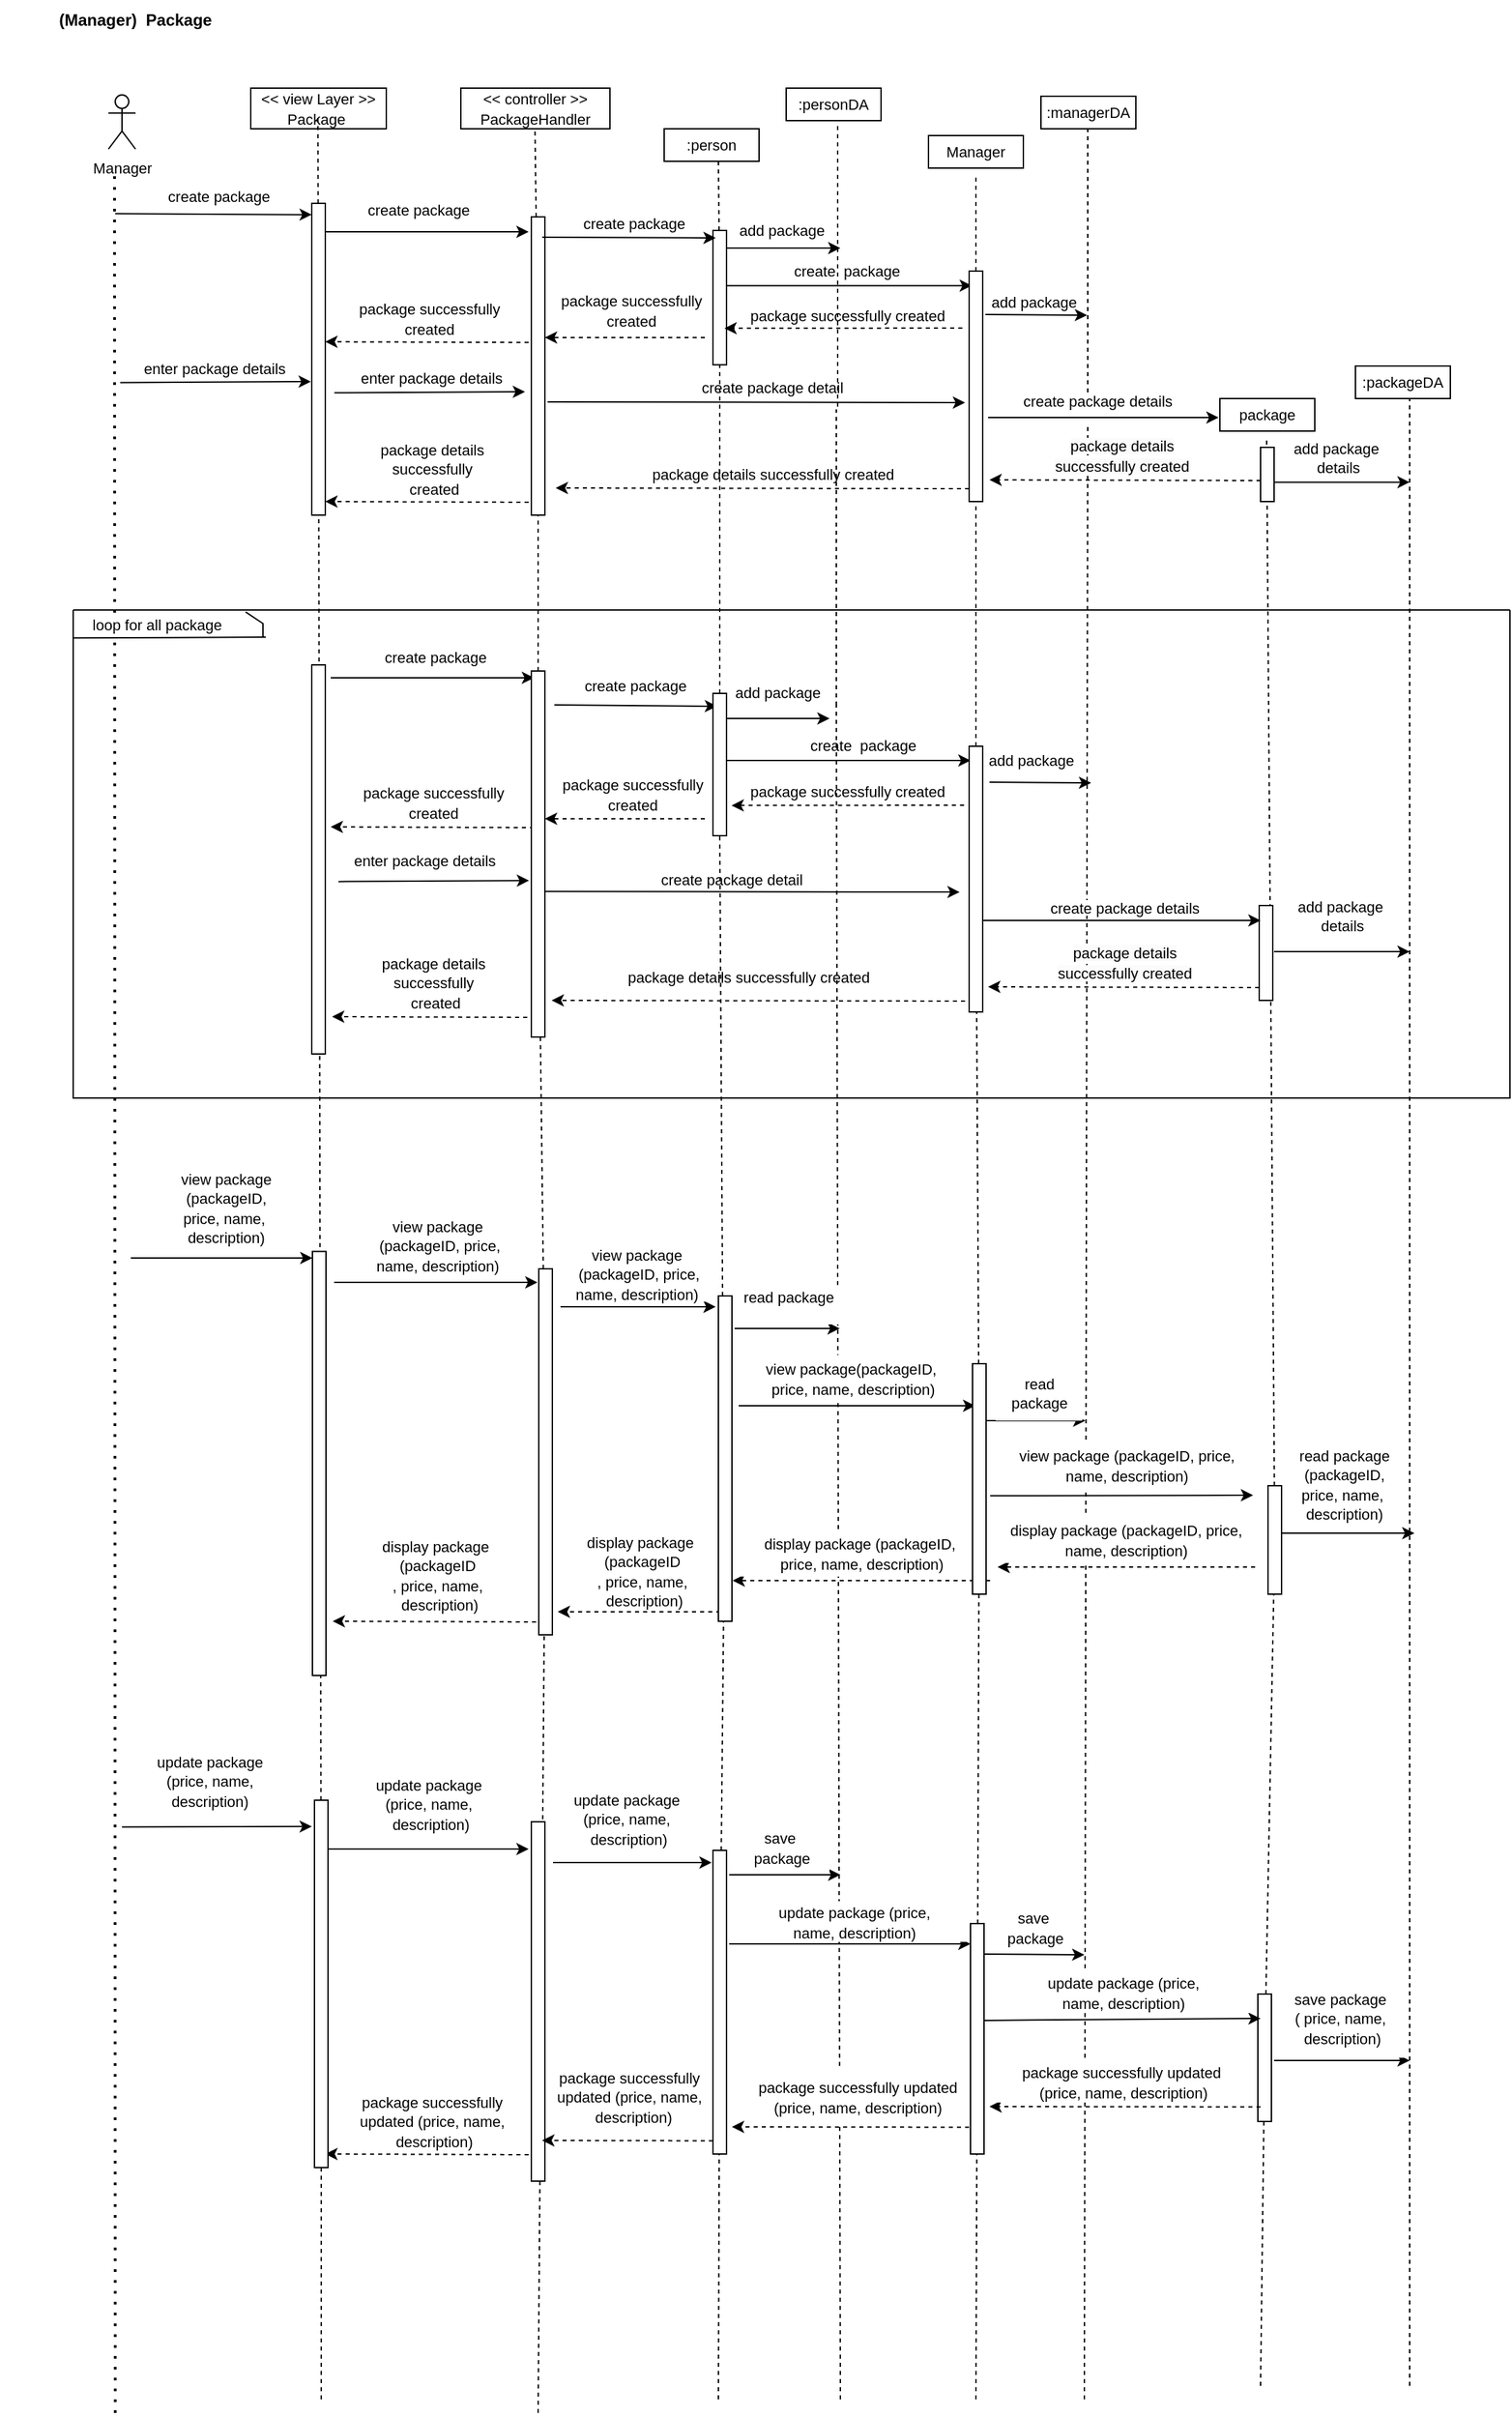 <mxfile version="24.8.4">
  <diagram name="Page-1" id="O68f2Q7Yjam5VTw899kQ">
    <mxGraphModel dx="281" dy="301" grid="1" gridSize="10" guides="1" tooltips="1" connect="1" arrows="1" fold="1" page="1" pageScale="1" pageWidth="850" pageHeight="1100" math="0" shadow="0">
      <root>
        <mxCell id="0" />
        <mxCell id="1" parent="0" />
        <mxCell id="OuCYZ1kZ1UgPZIDO1jOh-1" value="&lt;font style=&quot;font-size: 11px;&quot;&gt;Manager&lt;/font&gt;" style="shape=umlActor;verticalLabelPosition=bottom;verticalAlign=top;html=1;outlineConnect=0;" parent="1" vertex="1">
          <mxGeometry x="80" y="70" width="20" height="40" as="geometry" />
        </mxCell>
        <mxCell id="OuCYZ1kZ1UgPZIDO1jOh-2" value="&lt;div&gt;&lt;span style=&quot;font-size: 11px;&quot;&gt;&amp;lt;&amp;lt; view Layer &amp;gt;&amp;gt;&lt;/span&gt;&lt;/div&gt;&lt;span style=&quot;font-size: 11px;&quot;&gt;Package&amp;nbsp;&lt;/span&gt;" style="rounded=0;whiteSpace=wrap;html=1;" parent="1" vertex="1">
          <mxGeometry x="185" y="65" width="100" height="30" as="geometry" />
        </mxCell>
        <mxCell id="OuCYZ1kZ1UgPZIDO1jOh-3" value="&lt;font style=&quot;font-size: 11px;&quot;&gt;&amp;lt;&amp;lt; controller &amp;gt;&amp;gt;&lt;/font&gt;&lt;div&gt;&lt;font style=&quot;font-size: 11px;&quot;&gt;PackageHandler&lt;/font&gt;&lt;/div&gt;" style="rounded=0;whiteSpace=wrap;html=1;" parent="1" vertex="1">
          <mxGeometry x="340" y="65" width="110" height="30" as="geometry" />
        </mxCell>
        <mxCell id="OuCYZ1kZ1UgPZIDO1jOh-8" value="" style="endArrow=none;dashed=1;html=1;dashPattern=1 3;strokeWidth=2;rounded=0;entryX=0.5;entryY=1;entryDx=0;entryDy=0;" parent="1" edge="1">
          <mxGeometry width="50" height="50" relative="1" as="geometry">
            <mxPoint x="85" y="1780" as="sourcePoint" />
            <mxPoint x="84.5" y="130" as="targetPoint" />
          </mxGeometry>
        </mxCell>
        <mxCell id="OuCYZ1kZ1UgPZIDO1jOh-12" value="" style="endArrow=classic;html=1;rounded=0;" parent="1" edge="1">
          <mxGeometry width="50" height="50" relative="1" as="geometry">
            <mxPoint x="240" y="171" as="sourcePoint" />
            <mxPoint x="390" y="171" as="targetPoint" />
          </mxGeometry>
        </mxCell>
        <mxCell id="OuCYZ1kZ1UgPZIDO1jOh-10" value="" style="endArrow=classic;html=1;rounded=0;" parent="1" edge="1">
          <mxGeometry width="50" height="50" relative="1" as="geometry">
            <mxPoint x="85" y="157.65" as="sourcePoint" />
            <mxPoint x="230" y="158.36" as="targetPoint" />
          </mxGeometry>
        </mxCell>
        <mxCell id="OuCYZ1kZ1UgPZIDO1jOh-15" value="&lt;font style=&quot;font-size: 11px;&quot;&gt;create package&lt;/font&gt;" style="text;html=1;align=center;verticalAlign=middle;whiteSpace=wrap;rounded=0;" parent="1" vertex="1">
          <mxGeometry x="249" y="140" width="120" height="30" as="geometry" />
        </mxCell>
        <mxCell id="sbfKvWTtOLKOCPMKF29I-3" value="&lt;font style=&quot;font-size: 11px;&quot;&gt;Manager&lt;/font&gt;" style="rounded=0;whiteSpace=wrap;html=1;" parent="1" vertex="1">
          <mxGeometry x="685" y="100" width="70" height="24" as="geometry" />
        </mxCell>
        <mxCell id="sbfKvWTtOLKOCPMKF29I-4" value="&lt;font style=&quot;font-size: 11px;&quot;&gt;:person&lt;/font&gt;" style="rounded=0;whiteSpace=wrap;html=1;" parent="1" vertex="1">
          <mxGeometry x="490" y="95" width="70" height="24" as="geometry" />
        </mxCell>
        <mxCell id="sbfKvWTtOLKOCPMKF29I-6" value="&lt;font style=&quot;font-size: 11px;&quot;&gt;:personDA&lt;/font&gt;" style="rounded=0;whiteSpace=wrap;html=1;" parent="1" vertex="1">
          <mxGeometry x="580" y="65" width="70" height="24" as="geometry" />
        </mxCell>
        <mxCell id="sbfKvWTtOLKOCPMKF29I-7" value="&lt;font style=&quot;font-size: 11px;&quot;&gt;:managerDA&lt;/font&gt;" style="rounded=0;whiteSpace=wrap;html=1;" parent="1" vertex="1">
          <mxGeometry x="768" y="71" width="70" height="24" as="geometry" />
        </mxCell>
        <mxCell id="sbfKvWTtOLKOCPMKF29I-9" value="" style="endArrow=none;dashed=1;html=1;rounded=0;" parent="1" source="sbfKvWTtOLKOCPMKF29I-44" edge="1">
          <mxGeometry width="50" height="50" relative="1" as="geometry">
            <mxPoint x="530" y="490" as="sourcePoint" />
            <mxPoint x="530" y="119" as="targetPoint" />
          </mxGeometry>
        </mxCell>
        <mxCell id="sbfKvWTtOLKOCPMKF29I-11" value="&lt;span style=&quot;font-size: 11px;&quot;&gt;create package&lt;/span&gt;" style="text;html=1;align=center;verticalAlign=middle;whiteSpace=wrap;rounded=0;" parent="1" vertex="1">
          <mxGeometry x="408" y="149.75" width="120" height="31.25" as="geometry" />
        </mxCell>
        <mxCell id="sbfKvWTtOLKOCPMKF29I-12" value="" style="endArrow=none;dashed=1;html=1;rounded=0;" parent="1" edge="1">
          <mxGeometry width="50" height="50" relative="1" as="geometry">
            <mxPoint x="618" y="300" as="sourcePoint" />
            <mxPoint x="618" y="90" as="targetPoint" />
          </mxGeometry>
        </mxCell>
        <mxCell id="sbfKvWTtOLKOCPMKF29I-13" value="" style="endArrow=classic;html=1;rounded=0;" parent="1" edge="1">
          <mxGeometry width="50" height="50" relative="1" as="geometry">
            <mxPoint x="533" y="210.73" as="sourcePoint" />
            <mxPoint x="717" y="210.73" as="targetPoint" />
          </mxGeometry>
        </mxCell>
        <mxCell id="sbfKvWTtOLKOCPMKF29I-15" value="" style="endArrow=none;dashed=1;html=1;rounded=0;" parent="1" source="sbfKvWTtOLKOCPMKF29I-49" edge="1">
          <mxGeometry width="50" height="50" relative="1" as="geometry">
            <mxPoint x="720" y="521" as="sourcePoint" />
            <mxPoint x="720" y="130" as="targetPoint" />
          </mxGeometry>
        </mxCell>
        <mxCell id="sbfKvWTtOLKOCPMKF29I-16" value="&lt;font style=&quot;font-size: 11px;&quot;&gt;package&lt;/font&gt;" style="rounded=0;whiteSpace=wrap;html=1;" parent="1" vertex="1">
          <mxGeometry x="900" y="294" width="70" height="24" as="geometry" />
        </mxCell>
        <mxCell id="sbfKvWTtOLKOCPMKF29I-17" value="&lt;font style=&quot;font-size: 11px;&quot;&gt;:packageDA&lt;/font&gt;" style="rounded=0;whiteSpace=wrap;html=1;" parent="1" vertex="1">
          <mxGeometry x="1000" y="270" width="70" height="24" as="geometry" />
        </mxCell>
        <mxCell id="sbfKvWTtOLKOCPMKF29I-18" value="" style="endArrow=none;dashed=1;html=1;rounded=0;" parent="1" source="sbfKvWTtOLKOCPMKF29I-36" edge="1">
          <mxGeometry width="50" height="50" relative="1" as="geometry">
            <mxPoint x="394.69" y="466" as="sourcePoint" />
            <mxPoint x="394.69" y="95" as="targetPoint" />
          </mxGeometry>
        </mxCell>
        <mxCell id="sbfKvWTtOLKOCPMKF29I-21" value="" style="endArrow=none;dashed=1;html=1;rounded=0;" parent="1" edge="1">
          <mxGeometry width="50" height="50" relative="1" as="geometry">
            <mxPoint x="802.5" y="301.5" as="sourcePoint" />
            <mxPoint x="802.5" y="91.5" as="targetPoint" />
          </mxGeometry>
        </mxCell>
        <mxCell id="sbfKvWTtOLKOCPMKF29I-24" value="" style="endArrow=none;dashed=1;html=1;rounded=0;" parent="1" source="OuCYZ1kZ1UgPZIDO1jOh-13" edge="1">
          <mxGeometry width="50" height="50" relative="1" as="geometry">
            <mxPoint x="234.57" y="457" as="sourcePoint" />
            <mxPoint x="234.57" y="86" as="targetPoint" />
          </mxGeometry>
        </mxCell>
        <mxCell id="sbfKvWTtOLKOCPMKF29I-26" value="" style="endArrow=none;dashed=1;html=1;rounded=0;" parent="1" source="UV9iQ9PNpnjXZsfX_OM_-67" target="OuCYZ1kZ1UgPZIDO1jOh-13" edge="1">
          <mxGeometry width="50" height="50" relative="1" as="geometry">
            <mxPoint x="235" y="1290" as="sourcePoint" />
            <mxPoint x="234.57" y="86" as="targetPoint" />
          </mxGeometry>
        </mxCell>
        <mxCell id="OuCYZ1kZ1UgPZIDO1jOh-13" value="" style="rounded=0;whiteSpace=wrap;html=1;" parent="1" vertex="1">
          <mxGeometry x="230" y="150" width="10" height="230" as="geometry" />
        </mxCell>
        <mxCell id="sbfKvWTtOLKOCPMKF29I-28" value="&lt;span style=&quot;font-size: 11px;&quot;&gt;create&amp;nbsp; package&lt;/span&gt;" style="text;html=1;align=center;verticalAlign=middle;whiteSpace=wrap;rounded=0;" parent="1" vertex="1">
          <mxGeometry x="565" y="184" width="120" height="31.5" as="geometry" />
        </mxCell>
        <mxCell id="sbfKvWTtOLKOCPMKF29I-29" value="&lt;font style=&quot;font-size: 11px;&quot;&gt;package details successfully created&lt;/font&gt;" style="text;html=1;align=center;verticalAlign=middle;whiteSpace=wrap;rounded=0;fillColor=#FFFFFF;" parent="1" vertex="1">
          <mxGeometry x="467.5" y="334.75" width="205" height="30" as="geometry" />
        </mxCell>
        <mxCell id="sbfKvWTtOLKOCPMKF29I-30" value="&lt;span style=&quot;font-size: 11px;&quot;&gt;create package detail&lt;/span&gt;" style="text;html=1;align=center;verticalAlign=middle;whiteSpace=wrap;rounded=0;" parent="1" vertex="1">
          <mxGeometry x="510" y="270.5" width="120" height="31" as="geometry" />
        </mxCell>
        <mxCell id="sbfKvWTtOLKOCPMKF29I-32" value="" style="endArrow=classic;html=1;rounded=0;entryX=0;entryY=0.75;entryDx=0;entryDy=0;" parent="1" edge="1">
          <mxGeometry width="50" height="50" relative="1" as="geometry">
            <mxPoint x="729" y="308" as="sourcePoint" />
            <mxPoint x="899" y="308.0" as="targetPoint" />
          </mxGeometry>
        </mxCell>
        <mxCell id="sbfKvWTtOLKOCPMKF29I-33" value="" style="endArrow=none;dashed=1;html=1;rounded=0;" parent="1" source="UV9iQ9PNpnjXZsfX_OM_-56" edge="1">
          <mxGeometry width="50" height="50" relative="1" as="geometry">
            <mxPoint x="934" y="900" as="sourcePoint" />
            <mxPoint x="934.47" y="324" as="targetPoint" />
          </mxGeometry>
        </mxCell>
        <mxCell id="sbfKvWTtOLKOCPMKF29I-37" value="" style="endArrow=none;dashed=1;html=1;rounded=0;" parent="1" source="UV9iQ9PNpnjXZsfX_OM_-34" target="sbfKvWTtOLKOCPMKF29I-36" edge="1">
          <mxGeometry width="50" height="50" relative="1" as="geometry">
            <mxPoint x="395" y="903.529" as="sourcePoint" />
            <mxPoint x="394.69" y="95" as="targetPoint" />
          </mxGeometry>
        </mxCell>
        <mxCell id="sbfKvWTtOLKOCPMKF29I-36" value="" style="rounded=0;whiteSpace=wrap;html=1;" parent="1" vertex="1">
          <mxGeometry x="392" y="160" width="10" height="220" as="geometry" />
        </mxCell>
        <mxCell id="sbfKvWTtOLKOCPMKF29I-40" value="" style="endArrow=classic;html=1;rounded=0;entryX=0.063;entryY=0.62;entryDx=0;entryDy=0;entryPerimeter=0;" parent="1" edge="1">
          <mxGeometry width="50" height="50" relative="1" as="geometry">
            <mxPoint x="88.68" y="282.25" as="sourcePoint" />
            <mxPoint x="229.31" y="281.5" as="targetPoint" />
          </mxGeometry>
        </mxCell>
        <mxCell id="sbfKvWTtOLKOCPMKF29I-41" value="" style="endArrow=none;dashed=1;html=1;rounded=0;" parent="1" edge="1">
          <mxGeometry width="50" height="50" relative="1" as="geometry">
            <mxPoint x="1040" y="1760" as="sourcePoint" />
            <mxPoint x="1040" y="294" as="targetPoint" />
          </mxGeometry>
        </mxCell>
        <mxCell id="sbfKvWTtOLKOCPMKF29I-42" value="" style="endArrow=classic;html=1;rounded=0;" parent="1" edge="1">
          <mxGeometry width="50" height="50" relative="1" as="geometry">
            <mxPoint x="940" y="355.74" as="sourcePoint" />
            <mxPoint x="1040" y="355.74" as="targetPoint" />
          </mxGeometry>
        </mxCell>
        <mxCell id="sbfKvWTtOLKOCPMKF29I-43" value="add package&amp;nbsp;&lt;div&gt;details&lt;/div&gt;" style="edgeLabel;html=1;align=center;verticalAlign=middle;resizable=0;points=[];" parent="1" vertex="1" connectable="0">
          <mxGeometry x="987" y="338.001" as="geometry" />
        </mxCell>
        <mxCell id="sbfKvWTtOLKOCPMKF29I-45" value="" style="endArrow=none;dashed=1;html=1;rounded=0;" parent="1" source="CiNBgsA2vVy60cbmpa4H-27" target="sbfKvWTtOLKOCPMKF29I-44" edge="1">
          <mxGeometry width="50" height="50" relative="1" as="geometry">
            <mxPoint x="530" y="550" as="sourcePoint" />
            <mxPoint x="530" y="119" as="targetPoint" />
          </mxGeometry>
        </mxCell>
        <mxCell id="sbfKvWTtOLKOCPMKF29I-44" value="" style="rounded=0;whiteSpace=wrap;html=1;" parent="1" vertex="1">
          <mxGeometry x="526" y="170" width="10" height="99.12" as="geometry" />
        </mxCell>
        <mxCell id="OuCYZ1kZ1UgPZIDO1jOh-18" value="" style="endArrow=classic;html=1;rounded=0;" parent="1" edge="1">
          <mxGeometry width="50" height="50" relative="1" as="geometry">
            <mxPoint x="400" y="175" as="sourcePoint" />
            <mxPoint x="528" y="175.5" as="targetPoint" />
          </mxGeometry>
        </mxCell>
        <mxCell id="sbfKvWTtOLKOCPMKF29I-48" value="" style="endArrow=none;dashed=1;html=1;rounded=0;" parent="1" edge="1">
          <mxGeometry width="50" height="50" relative="1" as="geometry">
            <mxPoint x="617" y="520.5" as="sourcePoint" />
            <mxPoint x="617" y="302" as="targetPoint" />
          </mxGeometry>
        </mxCell>
        <mxCell id="sbfKvWTtOLKOCPMKF29I-50" value="" style="endArrow=none;dashed=1;html=1;rounded=0;" parent="1" source="CiNBgsA2vVy60cbmpa4H-32" target="sbfKvWTtOLKOCPMKF29I-49" edge="1">
          <mxGeometry width="50" height="50" relative="1" as="geometry">
            <mxPoint x="720" y="1290" as="sourcePoint" />
            <mxPoint x="720" y="150" as="targetPoint" />
          </mxGeometry>
        </mxCell>
        <mxCell id="sbfKvWTtOLKOCPMKF29I-49" value="" style="rounded=0;whiteSpace=wrap;html=1;" parent="1" vertex="1">
          <mxGeometry x="715" y="200" width="10" height="170" as="geometry" />
        </mxCell>
        <mxCell id="sbfKvWTtOLKOCPMKF29I-54" value="" style="endArrow=none;dashed=1;html=1;rounded=0;" parent="1" edge="1">
          <mxGeometry width="50" height="50" relative="1" as="geometry">
            <mxPoint x="800" y="1770" as="sourcePoint" />
            <mxPoint x="802.5" y="314" as="targetPoint" />
          </mxGeometry>
        </mxCell>
        <mxCell id="sbfKvWTtOLKOCPMKF29I-55" value="" style="rounded=0;whiteSpace=wrap;html=1;" parent="1" vertex="1">
          <mxGeometry x="930" y="330" width="10" height="40" as="geometry" />
        </mxCell>
        <mxCell id="UV9iQ9PNpnjXZsfX_OM_-2" value="" style="endArrow=classic;html=1;rounded=0;" parent="1" edge="1">
          <mxGeometry width="50" height="50" relative="1" as="geometry">
            <mxPoint x="96.5" y="928" as="sourcePoint" />
            <mxPoint x="230.5" y="928" as="targetPoint" />
          </mxGeometry>
        </mxCell>
        <mxCell id="UV9iQ9PNpnjXZsfX_OM_-4" value="" style="endArrow=classic;html=1;rounded=0;entryX=0;entryY=0.1;entryDx=0;entryDy=0;entryPerimeter=0;" parent="1" edge="1">
          <mxGeometry width="50" height="50" relative="1" as="geometry">
            <mxPoint x="246.5" y="946" as="sourcePoint" />
            <mxPoint x="396.5" y="946" as="targetPoint" />
          </mxGeometry>
        </mxCell>
        <mxCell id="UV9iQ9PNpnjXZsfX_OM_-8" value="&amp;nbsp;&lt;font style=&quot;font-size: 11px;&quot;&gt;create&lt;/font&gt;&lt;font style=&quot;font-size: 11px;&quot;&gt;&amp;nbsp;&lt;/font&gt;&lt;font style=&quot;font-size: 11px;&quot;&gt;package&lt;/font&gt;" style="text;html=1;align=center;verticalAlign=middle;whiteSpace=wrap;rounded=0;" parent="1" vertex="1">
          <mxGeometry x="100" y="130" width="120" height="30" as="geometry" />
        </mxCell>
        <mxCell id="UV9iQ9PNpnjXZsfX_OM_-30" value="" style="swimlane;startSize=0;" parent="1" vertex="1">
          <mxGeometry x="54" y="450" width="1060" height="360" as="geometry" />
        </mxCell>
        <mxCell id="UV9iQ9PNpnjXZsfX_OM_-31" value="" style="rounded=0;whiteSpace=wrap;html=1;" parent="UV9iQ9PNpnjXZsfX_OM_-30" vertex="1">
          <mxGeometry x="176" y="40.5" width="10" height="287" as="geometry" />
        </mxCell>
        <mxCell id="UV9iQ9PNpnjXZsfX_OM_-50" value="" style="rounded=0;whiteSpace=wrap;html=1;" parent="UV9iQ9PNpnjXZsfX_OM_-30" vertex="1">
          <mxGeometry x="875" y="218" width="10" height="70" as="geometry" />
        </mxCell>
        <mxCell id="UV9iQ9PNpnjXZsfX_OM_-90" value="&lt;span style=&quot;font-size: 11px;&quot;&gt;loop for all package&lt;/span&gt;" style="text;html=1;align=center;verticalAlign=middle;whiteSpace=wrap;rounded=0;fillColor=#FFFFFF;" parent="UV9iQ9PNpnjXZsfX_OM_-30" vertex="1">
          <mxGeometry x="2" y="3" width="120" height="15" as="geometry" />
        </mxCell>
        <mxCell id="UV9iQ9PNpnjXZsfX_OM_-92" value="" style="endArrow=none;html=1;rounded=0;entryX=0.12;entryY=0.004;entryDx=0;entryDy=0;entryPerimeter=0;" parent="UV9iQ9PNpnjXZsfX_OM_-30" target="UV9iQ9PNpnjXZsfX_OM_-30" edge="1">
          <mxGeometry width="50" height="50" relative="1" as="geometry">
            <mxPoint x="140" y="20" as="sourcePoint" />
            <mxPoint x="159" y="10" as="targetPoint" />
            <Array as="points">
              <mxPoint x="140" y="10" />
            </Array>
          </mxGeometry>
        </mxCell>
        <mxCell id="UV9iQ9PNpnjXZsfX_OM_-88" value="" style="endArrow=none;html=1;rounded=0;exitX=-0.002;exitY=0.103;exitDx=0;exitDy=0;exitPerimeter=0;" parent="UV9iQ9PNpnjXZsfX_OM_-30" edge="1">
          <mxGeometry width="50" height="50" relative="1" as="geometry">
            <mxPoint x="-7.105e-15" y="20.66" as="sourcePoint" />
            <mxPoint x="142.12" y="20" as="targetPoint" />
          </mxGeometry>
        </mxCell>
        <mxCell id="UV9iQ9PNpnjXZsfX_OM_-18" value="" style="endArrow=classic;html=1;rounded=0;" parent="UV9iQ9PNpnjXZsfX_OM_-30" edge="1">
          <mxGeometry width="50" height="50" relative="1" as="geometry">
            <mxPoint x="482" y="111" as="sourcePoint" />
            <mxPoint x="662" y="111" as="targetPoint" />
          </mxGeometry>
        </mxCell>
        <mxCell id="rGSSU83Y0eP1_PP-NvvM-2" value="" style="html=1;labelBackgroundColor=#ffffff;startArrow=none;startFill=0;startSize=6;endArrow=classic;endFill=1;endSize=6;jettySize=auto;orthogonalLoop=1;strokeWidth=1;dashed=1;fontSize=14;rounded=0;" parent="UV9iQ9PNpnjXZsfX_OM_-30" edge="1">
          <mxGeometry width="60" height="60" relative="1" as="geometry">
            <mxPoint x="341" y="300.5" as="sourcePoint" />
            <mxPoint x="191" y="300" as="targetPoint" />
          </mxGeometry>
        </mxCell>
        <mxCell id="CiNBgsA2vVy60cbmpa4H-25" value="" style="endArrow=classic;html=1;rounded=0;" parent="UV9iQ9PNpnjXZsfX_OM_-30" edge="1">
          <mxGeometry width="50" height="50" relative="1" as="geometry">
            <mxPoint x="355" y="70" as="sourcePoint" />
            <mxPoint x="475" y="71" as="targetPoint" />
          </mxGeometry>
        </mxCell>
        <mxCell id="CiNBgsA2vVy60cbmpa4H-26" value="" style="endArrow=classic;html=1;rounded=0;" parent="UV9iQ9PNpnjXZsfX_OM_-30" edge="1">
          <mxGeometry width="50" height="50" relative="1" as="geometry">
            <mxPoint x="482" y="80" as="sourcePoint" />
            <mxPoint x="558" y="80" as="targetPoint" />
          </mxGeometry>
        </mxCell>
        <mxCell id="z5FpJeLoiE-vXYj7heix-23" value="&lt;span style=&quot;font-size: 11px;&quot;&gt;create package&lt;/span&gt;" style="text;html=1;align=center;verticalAlign=middle;whiteSpace=wrap;rounded=0;fillColor=#FFFFFF;" parent="UV9iQ9PNpnjXZsfX_OM_-30" vertex="1">
          <mxGeometry x="355" y="50" width="120" height="11.5" as="geometry" />
        </mxCell>
        <mxCell id="CiNBgsA2vVy60cbmpa4H-31" value="&lt;span style=&quot;font-size: 11px;&quot;&gt;create&amp;nbsp; package&lt;/span&gt;" style="text;html=1;align=center;verticalAlign=middle;whiteSpace=wrap;rounded=0;" parent="UV9iQ9PNpnjXZsfX_OM_-30" vertex="1">
          <mxGeometry x="523" y="84" width="120" height="31.5" as="geometry" />
        </mxCell>
        <mxCell id="CiNBgsA2vVy60cbmpa4H-36" value="&lt;span style=&quot;font-size: 11px;&quot;&gt;package successfully created&lt;/span&gt;" style="text;html=1;align=center;verticalAlign=middle;whiteSpace=wrap;rounded=0;" parent="UV9iQ9PNpnjXZsfX_OM_-30" vertex="1">
          <mxGeometry x="353" y="121" width="120" height="30" as="geometry" />
        </mxCell>
        <mxCell id="CiNBgsA2vVy60cbmpa4H-37" value="" style="html=1;labelBackgroundColor=#ffffff;startArrow=none;startFill=0;startSize=6;endArrow=classic;endFill=1;endSize=6;jettySize=auto;orthogonalLoop=1;strokeWidth=1;dashed=1;fontSize=14;rounded=0;" parent="UV9iQ9PNpnjXZsfX_OM_-30" edge="1">
          <mxGeometry width="60" height="60" relative="1" as="geometry">
            <mxPoint x="466" y="154" as="sourcePoint" />
            <mxPoint x="348" y="154" as="targetPoint" />
          </mxGeometry>
        </mxCell>
        <mxCell id="UV9iQ9PNpnjXZsfX_OM_-16" value="" style="html=1;labelBackgroundColor=#ffffff;startArrow=none;startFill=0;startSize=6;endArrow=classic;endFill=1;endSize=6;jettySize=auto;orthogonalLoop=1;strokeWidth=1;dashed=1;fontSize=14;rounded=0;" parent="UV9iQ9PNpnjXZsfX_OM_-30" edge="1">
          <mxGeometry width="60" height="60" relative="1" as="geometry">
            <mxPoint x="340" y="160.5" as="sourcePoint" />
            <mxPoint x="190" y="160" as="targetPoint" />
          </mxGeometry>
        </mxCell>
        <mxCell id="CiNBgsA2vVy60cbmpa4H-38" value="&lt;span style=&quot;font-size: 11px;&quot;&gt;package successfully created&lt;/span&gt;" style="text;html=1;align=center;verticalAlign=middle;whiteSpace=wrap;rounded=0;" parent="UV9iQ9PNpnjXZsfX_OM_-30" vertex="1">
          <mxGeometry x="206" y="127" width="120" height="30" as="geometry" />
        </mxCell>
        <mxCell id="CiNBgsA2vVy60cbmpa4H-39" value="enter package details" style="edgeLabel;html=1;align=center;verticalAlign=middle;resizable=0;points=[];" parent="UV9iQ9PNpnjXZsfX_OM_-30" vertex="1" connectable="0">
          <mxGeometry x="256.0" y="184.0" as="geometry">
            <mxPoint x="3" y="1" as="offset" />
          </mxGeometry>
        </mxCell>
        <mxCell id="CiNBgsA2vVy60cbmpa4H-40" value="" style="endArrow=classic;html=1;rounded=0;entryX=0.063;entryY=0.62;entryDx=0;entryDy=0;entryPerimeter=0;" parent="UV9iQ9PNpnjXZsfX_OM_-30" edge="1">
          <mxGeometry width="50" height="50" relative="1" as="geometry">
            <mxPoint x="195.69" y="200.32" as="sourcePoint" />
            <mxPoint x="336.32" y="199.57" as="targetPoint" />
          </mxGeometry>
        </mxCell>
        <mxCell id="CiNBgsA2vVy60cbmpa4H-41" value="" style="endArrow=classic;html=1;rounded=0;" parent="UV9iQ9PNpnjXZsfX_OM_-30" edge="1">
          <mxGeometry width="50" height="50" relative="1" as="geometry">
            <mxPoint x="346" y="207.57" as="sourcePoint" />
            <mxPoint x="654" y="208.07" as="targetPoint" />
          </mxGeometry>
        </mxCell>
        <mxCell id="CiNBgsA2vVy60cbmpa4H-47" value="&lt;span style=&quot;font-size: 11px;&quot;&gt;package successfully created&lt;/span&gt;" style="text;html=1;align=center;verticalAlign=middle;whiteSpace=wrap;rounded=0;" parent="UV9iQ9PNpnjXZsfX_OM_-30" vertex="1">
          <mxGeometry x="496" y="119" width="151" height="30" as="geometry" />
        </mxCell>
        <mxCell id="CiNBgsA2vVy60cbmpa4H-48" value="" style="html=1;labelBackgroundColor=#ffffff;startArrow=none;startFill=0;startSize=6;endArrow=classic;endFill=1;endSize=6;jettySize=auto;orthogonalLoop=1;strokeWidth=1;dashed=1;fontSize=14;rounded=0;exitX=0.022;exitY=0.379;exitDx=0;exitDy=0;exitPerimeter=0;" parent="UV9iQ9PNpnjXZsfX_OM_-30" edge="1">
          <mxGeometry width="60" height="60" relative="1" as="geometry">
            <mxPoint x="657.25" y="144" as="sourcePoint" />
            <mxPoint x="485.75" y="144.19" as="targetPoint" />
          </mxGeometry>
        </mxCell>
        <mxCell id="CiNBgsA2vVy60cbmpa4H-49" value="&lt;span style=&quot;font-size: 11px;&quot;&gt;create package detail&lt;/span&gt;" style="text;html=1;align=center;verticalAlign=middle;whiteSpace=wrap;rounded=0;" parent="UV9iQ9PNpnjXZsfX_OM_-30" vertex="1">
          <mxGeometry x="426" y="183" width="120" height="31" as="geometry" />
        </mxCell>
        <mxCell id="CiNBgsA2vVy60cbmpa4H-50" value="" style="endArrow=classic;html=1;rounded=0;" parent="UV9iQ9PNpnjXZsfX_OM_-30" edge="1">
          <mxGeometry width="50" height="50" relative="1" as="geometry">
            <mxPoint x="676" y="127" as="sourcePoint" />
            <mxPoint x="751" y="127.5" as="targetPoint" />
          </mxGeometry>
        </mxCell>
        <mxCell id="CiNBgsA2vVy60cbmpa4H-51" value="&lt;span style=&quot;font-size: 11px;&quot;&gt;add package&lt;/span&gt;" style="text;html=1;align=center;verticalAlign=middle;whiteSpace=wrap;rounded=0;" parent="UV9iQ9PNpnjXZsfX_OM_-30" vertex="1">
          <mxGeometry x="647" y="95.75" width="120" height="31.25" as="geometry" />
        </mxCell>
        <mxCell id="CiNBgsA2vVy60cbmpa4H-34" value="" style="endArrow=classic;html=1;rounded=0;exitX=1;exitY=0.436;exitDx=0;exitDy=0;exitPerimeter=0;" parent="UV9iQ9PNpnjXZsfX_OM_-30" edge="1">
          <mxGeometry width="50" height="50" relative="1" as="geometry">
            <mxPoint x="671" y="229.04" as="sourcePoint" />
            <mxPoint x="876" y="229" as="targetPoint" />
          </mxGeometry>
        </mxCell>
        <mxCell id="CiNBgsA2vVy60cbmpa4H-35" value="&lt;span style=&quot;font-size: 11px;&quot;&gt;create package details&lt;/span&gt;" style="text;html=1;align=center;verticalAlign=middle;whiteSpace=wrap;rounded=0;fillColor=#FFFFFF;" parent="UV9iQ9PNpnjXZsfX_OM_-30" vertex="1">
          <mxGeometry x="716" y="214" width="120" height="11.5" as="geometry" />
        </mxCell>
        <mxCell id="CiNBgsA2vVy60cbmpa4H-52" value="&lt;font style=&quot;font-size: 11px;&quot;&gt;&lt;br&gt;&lt;span style=&quot;color: rgb(0, 0, 0); font-family: Helvetica; font-style: normal; font-variant-ligatures: normal; font-variant-caps: normal; font-weight: 400; letter-spacing: normal; orphans: 2; text-align: center; text-indent: 0px; text-transform: none; widows: 2; word-spacing: 0px; -webkit-text-stroke-width: 0px; white-space: normal; background-color: rgb(251, 251, 251); text-decoration-thickness: initial; text-decoration-style: initial; text-decoration-color: initial; float: none; display: inline !important;&quot;&gt;package details successfully created&lt;/span&gt;&lt;br&gt;&lt;/font&gt;" style="text;html=1;align=center;verticalAlign=middle;whiteSpace=wrap;rounded=0;fillColor=#FFFFFF;" parent="UV9iQ9PNpnjXZsfX_OM_-30" vertex="1">
          <mxGeometry x="716" y="247.25" width="120" height="11.5" as="geometry" />
        </mxCell>
        <mxCell id="CiNBgsA2vVy60cbmpa4H-53" value="" style="html=1;labelBackgroundColor=#ffffff;startArrow=none;startFill=0;startSize=6;endArrow=classic;endFill=1;endSize=6;jettySize=auto;orthogonalLoop=1;strokeWidth=1;dashed=1;fontSize=14;rounded=0;" parent="UV9iQ9PNpnjXZsfX_OM_-30" edge="1">
          <mxGeometry width="60" height="60" relative="1" as="geometry">
            <mxPoint x="875" y="278.5" as="sourcePoint" />
            <mxPoint x="675" y="278" as="targetPoint" />
          </mxGeometry>
        </mxCell>
        <mxCell id="UV9iQ9PNpnjXZsfX_OM_-29" value="" style="endArrow=classic;html=1;rounded=0;" parent="UV9iQ9PNpnjXZsfX_OM_-30" edge="1">
          <mxGeometry width="50" height="50" relative="1" as="geometry">
            <mxPoint x="886" y="252" as="sourcePoint" />
            <mxPoint x="986" y="252" as="targetPoint" />
          </mxGeometry>
        </mxCell>
        <mxCell id="CiNBgsA2vVy60cbmpa4H-63" value="" style="html=1;labelBackgroundColor=#ffffff;startArrow=none;startFill=0;startSize=6;endArrow=classic;endFill=1;endSize=6;jettySize=auto;orthogonalLoop=1;strokeWidth=1;dashed=1;fontSize=14;rounded=0;" parent="UV9iQ9PNpnjXZsfX_OM_-30" edge="1">
          <mxGeometry width="60" height="60" relative="1" as="geometry">
            <mxPoint x="658" y="288.5" as="sourcePoint" />
            <mxPoint x="353" y="288" as="targetPoint" />
          </mxGeometry>
        </mxCell>
        <mxCell id="CiNBgsA2vVy60cbmpa4H-64" value="&lt;font style=&quot;font-size: 11px;&quot;&gt;package details successfully created&lt;/font&gt;" style="text;html=1;align=center;verticalAlign=middle;whiteSpace=wrap;rounded=0;fillColor=#FFFFFF;" parent="UV9iQ9PNpnjXZsfX_OM_-30" vertex="1">
          <mxGeometry x="396" y="256" width="205" height="30" as="geometry" />
        </mxCell>
        <mxCell id="CiNBgsA2vVy60cbmpa4H-65" value="&lt;font style=&quot;font-size: 11px;&quot;&gt;package details successfully&lt;/font&gt;&lt;div&gt;&lt;font style=&quot;font-size: 11px;&quot;&gt;&amp;nbsp;created&lt;/font&gt;&lt;/div&gt;" style="text;html=1;align=center;verticalAlign=middle;whiteSpace=wrap;rounded=0;fillColor=#FFFFFF;" parent="UV9iQ9PNpnjXZsfX_OM_-30" vertex="1">
          <mxGeometry x="199.25" y="260" width="133.5" height="30" as="geometry" />
        </mxCell>
        <mxCell id="CiNBgsA2vVy60cbmpa4H-66" value="add package&amp;nbsp;&lt;div&gt;details&lt;/div&gt;" style="edgeLabel;html=1;align=center;verticalAlign=middle;resizable=0;points=[];" parent="UV9iQ9PNpnjXZsfX_OM_-30" vertex="1" connectable="0">
          <mxGeometry x="936" y="225.501" as="geometry" />
        </mxCell>
        <mxCell id="CiNBgsA2vVy60cbmpa4H-67" value="&lt;span style=&quot;font-size: 11px;&quot;&gt;add package&lt;/span&gt;" style="text;html=1;align=center;verticalAlign=middle;whiteSpace=wrap;rounded=0;" parent="UV9iQ9PNpnjXZsfX_OM_-30" vertex="1">
          <mxGeometry x="460" y="45.13" width="120" height="31.25" as="geometry" />
        </mxCell>
        <mxCell id="UV9iQ9PNpnjXZsfX_OM_-13" value="&lt;font style=&quot;font-size: 11px;&quot;&gt;&amp;nbsp;create package&lt;/font&gt;" style="text;html=1;align=center;verticalAlign=middle;whiteSpace=wrap;rounded=0;" parent="UV9iQ9PNpnjXZsfX_OM_-30" vertex="1">
          <mxGeometry x="206" y="20" width="120" height="30" as="geometry" />
        </mxCell>
        <mxCell id="UV9iQ9PNpnjXZsfX_OM_-14" value="" style="endArrow=classic;html=1;rounded=0;entryX=0;entryY=0.1;entryDx=0;entryDy=0;entryPerimeter=0;" parent="UV9iQ9PNpnjXZsfX_OM_-30" edge="1">
          <mxGeometry width="50" height="50" relative="1" as="geometry">
            <mxPoint x="190" y="50" as="sourcePoint" />
            <mxPoint x="340" y="50.0" as="targetPoint" />
          </mxGeometry>
        </mxCell>
        <mxCell id="UV9iQ9PNpnjXZsfX_OM_-34" value="" style="rounded=0;whiteSpace=wrap;html=1;" parent="UV9iQ9PNpnjXZsfX_OM_-30" vertex="1">
          <mxGeometry x="338" y="45" width="10" height="270" as="geometry" />
        </mxCell>
        <mxCell id="CiNBgsA2vVy60cbmpa4H-27" value="" style="rounded=0;whiteSpace=wrap;html=1;" parent="UV9iQ9PNpnjXZsfX_OM_-30" vertex="1">
          <mxGeometry x="472" y="61.5" width="10" height="105" as="geometry" />
        </mxCell>
        <mxCell id="CiNBgsA2vVy60cbmpa4H-32" value="" style="rounded=0;whiteSpace=wrap;html=1;" parent="UV9iQ9PNpnjXZsfX_OM_-30" vertex="1">
          <mxGeometry x="661" y="100.5" width="10" height="196" as="geometry" />
        </mxCell>
        <mxCell id="UV9iQ9PNpnjXZsfX_OM_-35" value="" style="endArrow=none;dashed=1;html=1;rounded=0;" parent="1" source="UV9iQ9PNpnjXZsfX_OM_-54" target="UV9iQ9PNpnjXZsfX_OM_-34" edge="1">
          <mxGeometry width="50" height="50" relative="1" as="geometry">
            <mxPoint x="395" y="903.529" as="sourcePoint" />
            <mxPoint x="397" y="380" as="targetPoint" />
          </mxGeometry>
        </mxCell>
        <mxCell id="UV9iQ9PNpnjXZsfX_OM_-38" value="" style="endArrow=none;dashed=1;html=1;rounded=0;entryX=0.5;entryY=1;entryDx=0;entryDy=0;" parent="1" target="CiNBgsA2vVy60cbmpa4H-27" edge="1">
          <mxGeometry width="50" height="50" relative="1" as="geometry">
            <mxPoint x="533.089" y="956" as="sourcePoint" />
            <mxPoint x="529.969" y="545.0" as="targetPoint" />
          </mxGeometry>
        </mxCell>
        <mxCell id="UV9iQ9PNpnjXZsfX_OM_-41" value="" style="endArrow=none;dashed=1;html=1;rounded=0;" parent="1" edge="1">
          <mxGeometry width="50" height="50" relative="1" as="geometry">
            <mxPoint x="620" y="1770" as="sourcePoint" />
            <mxPoint x="617" y="520" as="targetPoint" />
          </mxGeometry>
        </mxCell>
        <mxCell id="UV9iQ9PNpnjXZsfX_OM_-53" value="" style="rounded=0;whiteSpace=wrap;html=1;" parent="1" vertex="1">
          <mxGeometry x="230.5" y="923.19" width="10" height="312.81" as="geometry" />
        </mxCell>
        <mxCell id="UV9iQ9PNpnjXZsfX_OM_-55" value="" style="endArrow=none;dashed=1;html=1;rounded=0;" parent="1" target="UV9iQ9PNpnjXZsfX_OM_-54" edge="1">
          <mxGeometry width="50" height="50" relative="1" as="geometry">
            <mxPoint x="397" y="1780" as="sourcePoint" />
            <mxPoint x="397" y="540" as="targetPoint" />
          </mxGeometry>
        </mxCell>
        <mxCell id="UV9iQ9PNpnjXZsfX_OM_-54" value="" style="rounded=0;whiteSpace=wrap;html=1;" parent="1" vertex="1">
          <mxGeometry x="397.5" y="936" width="10" height="270" as="geometry" />
        </mxCell>
        <mxCell id="UV9iQ9PNpnjXZsfX_OM_-57" value="" style="endArrow=none;dashed=1;html=1;rounded=0;" parent="1" source="UV9iQ9PNpnjXZsfX_OM_-85" target="UV9iQ9PNpnjXZsfX_OM_-56" edge="1">
          <mxGeometry width="50" height="50" relative="1" as="geometry">
            <mxPoint x="934" y="1160" as="sourcePoint" />
            <mxPoint x="934.47" y="324" as="targetPoint" />
          </mxGeometry>
        </mxCell>
        <mxCell id="UV9iQ9PNpnjXZsfX_OM_-56" value="" style="rounded=0;whiteSpace=wrap;html=1;" parent="1" vertex="1">
          <mxGeometry x="935.5" y="1096" width="10" height="80" as="geometry" />
        </mxCell>
        <mxCell id="UV9iQ9PNpnjXZsfX_OM_-59" value="" style="endArrow=classic;html=1;rounded=0;" parent="1" edge="1">
          <mxGeometry width="50" height="50" relative="1" as="geometry">
            <mxPoint x="945.5" y="1131" as="sourcePoint" />
            <mxPoint x="1043.5" y="1131" as="targetPoint" />
          </mxGeometry>
        </mxCell>
        <mxCell id="UV9iQ9PNpnjXZsfX_OM_-63" value="" style="html=1;labelBackgroundColor=#ffffff;startArrow=none;startFill=0;startSize=6;endArrow=classic;endFill=1;endSize=6;jettySize=auto;orthogonalLoop=1;strokeWidth=1;dashed=1;fontSize=14;rounded=0;" parent="1" edge="1">
          <mxGeometry width="60" height="60" relative="1" as="geometry">
            <mxPoint x="926" y="1156" as="sourcePoint" />
            <mxPoint x="736" y="1156" as="targetPoint" />
          </mxGeometry>
        </mxCell>
        <mxCell id="UV9iQ9PNpnjXZsfX_OM_-66" value="" style="endArrow=classic;html=1;rounded=0;entryX=0.004;entryY=0.094;entryDx=0;entryDy=0;entryPerimeter=0;" parent="1" edge="1">
          <mxGeometry width="50" height="50" relative="1" as="geometry">
            <mxPoint x="89.96" y="1347.71" as="sourcePoint" />
            <mxPoint x="230.04" y="1347.424" as="targetPoint" />
          </mxGeometry>
        </mxCell>
        <mxCell id="UV9iQ9PNpnjXZsfX_OM_-69" value="" style="endArrow=classic;html=1;rounded=0;entryX=0;entryY=0.1;entryDx=0;entryDy=0;entryPerimeter=0;" parent="1" edge="1">
          <mxGeometry width="50" height="50" relative="1" as="geometry">
            <mxPoint x="240" y="1364" as="sourcePoint" />
            <mxPoint x="390" y="1364" as="targetPoint" />
          </mxGeometry>
        </mxCell>
        <mxCell id="UV9iQ9PNpnjXZsfX_OM_-70" value="" style="rounded=0;whiteSpace=wrap;html=1;" parent="1" vertex="1">
          <mxGeometry x="392" y="1343.91" width="10" height="265.09" as="geometry" />
        </mxCell>
        <mxCell id="UV9iQ9PNpnjXZsfX_OM_-72" value="&lt;span style=&quot;font-size: 11px;&quot;&gt;update package&amp;nbsp;&lt;/span&gt;&lt;div&gt;&lt;span style=&quot;font-size: 11px;&quot;&gt;(&lt;/span&gt;&lt;span style=&quot;font-size: 11px; background-color: initial;&quot;&gt;price, name,&amp;nbsp;&lt;/span&gt;&lt;div&gt;&lt;span style=&quot;font-size: 11px;&quot;&gt;description)&lt;/span&gt;&lt;/div&gt;&lt;/div&gt;" style="text;html=1;align=center;verticalAlign=middle;whiteSpace=wrap;rounded=0;fillColor=#FFFFFF;" parent="1" vertex="1">
          <mxGeometry x="405" y="1317" width="118" height="50" as="geometry" />
        </mxCell>
        <mxCell id="UV9iQ9PNpnjXZsfX_OM_-80" value="" style="endArrow=classic;html=1;rounded=0;" parent="1" edge="1">
          <mxGeometry width="50" height="50" relative="1" as="geometry">
            <mxPoint x="940" y="1520" as="sourcePoint" />
            <mxPoint x="1040" y="1520" as="targetPoint" />
          </mxGeometry>
        </mxCell>
        <mxCell id="UV9iQ9PNpnjXZsfX_OM_-83" value="" style="html=1;labelBackgroundColor=#ffffff;startArrow=none;startFill=0;startSize=6;endArrow=classic;endFill=1;endSize=6;jettySize=auto;orthogonalLoop=1;strokeWidth=1;dashed=1;fontSize=14;rounded=0;" parent="1" edge="1">
          <mxGeometry width="60" height="60" relative="1" as="geometry">
            <mxPoint x="390" y="1589.5" as="sourcePoint" />
            <mxPoint x="240" y="1589" as="targetPoint" />
          </mxGeometry>
        </mxCell>
        <mxCell id="UV9iQ9PNpnjXZsfX_OM_-87" value="" style="endArrow=none;dashed=1;html=1;rounded=0;" parent="1" target="UV9iQ9PNpnjXZsfX_OM_-85" edge="1">
          <mxGeometry width="50" height="50" relative="1" as="geometry">
            <mxPoint x="930" y="1760" as="sourcePoint" />
            <mxPoint x="935" y="810" as="targetPoint" />
          </mxGeometry>
        </mxCell>
        <mxCell id="UV9iQ9PNpnjXZsfX_OM_-85" value="" style="rounded=0;whiteSpace=wrap;html=1;" parent="1" vertex="1">
          <mxGeometry x="928" y="1471" width="10" height="94" as="geometry" />
        </mxCell>
        <mxCell id="z5FpJeLoiE-vXYj7heix-2" value="&lt;span style=&quot;font-size: 11px;&quot;&gt;create package details&lt;/span&gt;" style="text;html=1;align=center;verticalAlign=middle;whiteSpace=wrap;rounded=0;fillColor=#FFFFFF;" parent="1" vertex="1">
          <mxGeometry x="750" y="290.5" width="120" height="11.5" as="geometry" />
        </mxCell>
        <mxCell id="z5FpJeLoiE-vXYj7heix-4" value="" style="html=1;labelBackgroundColor=#ffffff;startArrow=none;startFill=0;startSize=6;endArrow=classic;endFill=1;endSize=6;jettySize=auto;orthogonalLoop=1;strokeWidth=1;dashed=1;fontSize=14;rounded=0;" parent="1" edge="1">
          <mxGeometry width="60" height="60" relative="1" as="geometry">
            <mxPoint x="930" y="354.5" as="sourcePoint" />
            <mxPoint x="730" y="354" as="targetPoint" />
          </mxGeometry>
        </mxCell>
        <mxCell id="z5FpJeLoiE-vXYj7heix-5" value="&lt;font style=&quot;font-size: 11px;&quot;&gt;&lt;br&gt;&lt;span style=&quot;color: rgb(0, 0, 0); font-family: Helvetica; font-style: normal; font-variant-ligatures: normal; font-variant-caps: normal; font-weight: 400; letter-spacing: normal; orphans: 2; text-align: center; text-indent: 0px; text-transform: none; widows: 2; word-spacing: 0px; -webkit-text-stroke-width: 0px; white-space: normal; background-color: rgb(251, 251, 251); text-decoration-thickness: initial; text-decoration-style: initial; text-decoration-color: initial; float: none; display: inline !important;&quot;&gt;package details successfully created&lt;/span&gt;&lt;br&gt;&lt;/font&gt;" style="text;html=1;align=center;verticalAlign=middle;whiteSpace=wrap;rounded=0;fillColor=#FFFFFF;" parent="1" vertex="1">
          <mxGeometry x="768" y="323.25" width="120" height="11.5" as="geometry" />
        </mxCell>
        <mxCell id="z5FpJeLoiE-vXYj7heix-6" value="" style="html=1;labelBackgroundColor=#ffffff;startArrow=none;startFill=0;startSize=6;endArrow=classic;endFill=1;endSize=6;jettySize=auto;orthogonalLoop=1;strokeWidth=1;dashed=1;fontSize=14;rounded=0;" parent="1" edge="1">
          <mxGeometry width="60" height="60" relative="1" as="geometry">
            <mxPoint x="390" y="370.5" as="sourcePoint" />
            <mxPoint x="240" y="370" as="targetPoint" />
          </mxGeometry>
        </mxCell>
        <mxCell id="rGSSU83Y0eP1_PP-NvvM-5" value="" style="html=1;labelBackgroundColor=#ffffff;startArrow=none;startFill=0;startSize=6;endArrow=classic;endFill=1;endSize=6;jettySize=auto;orthogonalLoop=1;strokeWidth=1;dashed=1;fontSize=14;rounded=0;" parent="1" edge="1">
          <mxGeometry width="60" height="60" relative="1" as="geometry">
            <mxPoint x="520" y="249" as="sourcePoint" />
            <mxPoint x="402" y="249" as="targetPoint" />
          </mxGeometry>
        </mxCell>
        <mxCell id="rGSSU83Y0eP1_PP-NvvM-6" value="&lt;span style=&quot;font-size: 11px;&quot;&gt;package successfully created&lt;/span&gt;" style="text;html=1;align=center;verticalAlign=middle;whiteSpace=wrap;rounded=0;" parent="1" vertex="1">
          <mxGeometry x="405.5" y="214.12" width="120" height="30" as="geometry" />
        </mxCell>
        <mxCell id="rGSSU83Y0eP1_PP-NvvM-8" value="&lt;span style=&quot;font-size: 11px;&quot;&gt;package successfully created&lt;/span&gt;" style="text;html=1;align=center;verticalAlign=middle;whiteSpace=wrap;rounded=0;" parent="1" vertex="1">
          <mxGeometry x="257" y="220" width="120" height="30" as="geometry" />
        </mxCell>
        <mxCell id="rGSSU83Y0eP1_PP-NvvM-9" value="" style="html=1;labelBackgroundColor=#ffffff;startArrow=none;startFill=0;startSize=6;endArrow=classic;endFill=1;endSize=6;jettySize=auto;orthogonalLoop=1;strokeWidth=1;dashed=1;fontSize=14;rounded=0;" parent="1" edge="1">
          <mxGeometry width="60" height="60" relative="1" as="geometry">
            <mxPoint x="390" y="252.62" as="sourcePoint" />
            <mxPoint x="240" y="252.12" as="targetPoint" />
          </mxGeometry>
        </mxCell>
        <mxCell id="rGSSU83Y0eP1_PP-NvvM-11" value="" style="html=1;labelBackgroundColor=#ffffff;startArrow=none;startFill=0;startSize=6;endArrow=classic;endFill=1;endSize=6;jettySize=auto;orthogonalLoop=1;strokeWidth=1;dashed=1;fontSize=14;rounded=0;" parent="1" edge="1">
          <mxGeometry width="60" height="60" relative="1" as="geometry">
            <mxPoint x="715" y="360.5" as="sourcePoint" />
            <mxPoint x="410" y="360" as="targetPoint" />
          </mxGeometry>
        </mxCell>
        <mxCell id="rGSSU83Y0eP1_PP-NvvM-13" value="" style="endArrow=classic;html=1;rounded=0;" parent="1" edge="1">
          <mxGeometry width="50" height="50" relative="1" as="geometry">
            <mxPoint x="404" y="296.5" as="sourcePoint" />
            <mxPoint x="712" y="297" as="targetPoint" />
          </mxGeometry>
        </mxCell>
        <mxCell id="rGSSU83Y0eP1_PP-NvvM-15" value="" style="endArrow=classic;html=1;rounded=0;entryX=0.063;entryY=0.62;entryDx=0;entryDy=0;entryPerimeter=0;" parent="1" edge="1">
          <mxGeometry width="50" height="50" relative="1" as="geometry">
            <mxPoint x="246.69" y="289.75" as="sourcePoint" />
            <mxPoint x="387.32" y="289.0" as="targetPoint" />
          </mxGeometry>
        </mxCell>
        <mxCell id="rGSSU83Y0eP1_PP-NvvM-16" value="enter package details" style="edgeLabel;html=1;align=center;verticalAlign=middle;resizable=0;points=[];" parent="1" vertex="1" connectable="0">
          <mxGeometry x="315.0" y="278.0" as="geometry">
            <mxPoint x="3" y="1" as="offset" />
          </mxGeometry>
        </mxCell>
        <mxCell id="rGSSU83Y0eP1_PP-NvvM-18" value="&lt;font style=&quot;font-size: 11px;&quot;&gt;package details successfully&lt;/font&gt;&lt;div&gt;&lt;font style=&quot;font-size: 11px;&quot;&gt;&amp;nbsp;created&lt;/font&gt;&lt;/div&gt;" style="text;html=1;align=center;verticalAlign=middle;whiteSpace=wrap;rounded=0;fillColor=#FFFFFF;" parent="1" vertex="1">
          <mxGeometry x="251.5" y="331" width="133.5" height="30" as="geometry" />
        </mxCell>
        <mxCell id="rGSSU83Y0eP1_PP-NvvM-20" value="" style="endArrow=classic;html=1;rounded=0;" parent="1" edge="1">
          <mxGeometry width="50" height="50" relative="1" as="geometry">
            <mxPoint x="536" y="183.0" as="sourcePoint" />
            <mxPoint x="620" y="183" as="targetPoint" />
          </mxGeometry>
        </mxCell>
        <mxCell id="rGSSU83Y0eP1_PP-NvvM-21" value="&lt;span style=&quot;font-size: 11px;&quot;&gt;add package&lt;/span&gt;" style="text;html=1;align=center;verticalAlign=middle;whiteSpace=wrap;rounded=0;" parent="1" vertex="1">
          <mxGeometry x="517" y="154" width="120" height="31.25" as="geometry" />
        </mxCell>
        <mxCell id="rGSSU83Y0eP1_PP-NvvM-23" value="&lt;span style=&quot;font-size: 11px;&quot;&gt;add package&lt;/span&gt;" style="text;html=1;align=center;verticalAlign=middle;whiteSpace=wrap;rounded=0;" parent="1" vertex="1">
          <mxGeometry x="703" y="207" width="120" height="31.25" as="geometry" />
        </mxCell>
        <mxCell id="rGSSU83Y0eP1_PP-NvvM-24" value="" style="endArrow=classic;html=1;rounded=0;" parent="1" edge="1">
          <mxGeometry width="50" height="50" relative="1" as="geometry">
            <mxPoint x="727" y="232" as="sourcePoint" />
            <mxPoint x="802" y="232.5" as="targetPoint" />
          </mxGeometry>
        </mxCell>
        <mxCell id="V8SG-uhgvCbZZo700kkN-1" value="" style="endArrow=none;dashed=1;html=1;rounded=0;" parent="1" target="UV9iQ9PNpnjXZsfX_OM_-67" edge="1">
          <mxGeometry width="50" height="50" relative="1" as="geometry">
            <mxPoint x="237" y="1770" as="sourcePoint" />
            <mxPoint x="235" y="380" as="targetPoint" />
          </mxGeometry>
        </mxCell>
        <mxCell id="UV9iQ9PNpnjXZsfX_OM_-67" value="" style="rounded=0;whiteSpace=wrap;html=1;" parent="1" vertex="1">
          <mxGeometry x="232" y="1328" width="10" height="271" as="geometry" />
        </mxCell>
        <mxCell id="V8SG-uhgvCbZZo700kkN-2" value="" style="endArrow=classic;html=1;rounded=0;" parent="1" edge="1">
          <mxGeometry width="50" height="50" relative="1" as="geometry">
            <mxPoint x="408" y="1374" as="sourcePoint" />
            <mxPoint x="525" y="1374" as="targetPoint" />
          </mxGeometry>
        </mxCell>
        <mxCell id="V8SG-uhgvCbZZo700kkN-3" style="edgeStyle=orthogonalEdgeStyle;rounded=0;orthogonalLoop=1;jettySize=auto;html=1;exitX=0.5;exitY=1;exitDx=0;exitDy=0;" parent="1" source="UV9iQ9PNpnjXZsfX_OM_-72" target="UV9iQ9PNpnjXZsfX_OM_-72" edge="1">
          <mxGeometry relative="1" as="geometry" />
        </mxCell>
        <mxCell id="V8SG-uhgvCbZZo700kkN-4" value="" style="endArrow=classic;html=1;rounded=0;" parent="1" edge="1">
          <mxGeometry width="50" height="50" relative="1" as="geometry">
            <mxPoint x="538" y="1383.05" as="sourcePoint" />
            <mxPoint x="620" y="1383" as="targetPoint" />
          </mxGeometry>
        </mxCell>
        <mxCell id="V8SG-uhgvCbZZo700kkN-7" value="" style="endArrow=none;dashed=1;html=1;rounded=0;" parent="1" target="V8SG-uhgvCbZZo700kkN-6" edge="1">
          <mxGeometry width="50" height="50" relative="1" as="geometry">
            <mxPoint x="530" y="1770" as="sourcePoint" />
            <mxPoint x="530.969" y="545.0" as="targetPoint" />
          </mxGeometry>
        </mxCell>
        <mxCell id="V8SG-uhgvCbZZo700kkN-6" value="" style="rounded=0;whiteSpace=wrap;html=1;" parent="1" vertex="1">
          <mxGeometry x="526" y="1365" width="10" height="224" as="geometry" />
        </mxCell>
        <mxCell id="V8SG-uhgvCbZZo700kkN-9" value="" style="endArrow=classic;html=1;rounded=0;" parent="1" edge="1">
          <mxGeometry width="50" height="50" relative="1" as="geometry">
            <mxPoint x="538" y="1434" as="sourcePoint" />
            <mxPoint x="716" y="1434" as="targetPoint" />
          </mxGeometry>
        </mxCell>
        <mxCell id="V8SG-uhgvCbZZo700kkN-10" value="&lt;span style=&quot;font-size: 11px;&quot;&gt;update package (&lt;/span&gt;&lt;span style=&quot;background-color: initial; font-size: 11px;&quot;&gt;price, name,&lt;/span&gt;&lt;span style=&quot;background-color: initial; font-size: 11px;&quot;&gt;&amp;nbsp;description)&lt;/span&gt;" style="text;html=1;align=center;verticalAlign=middle;whiteSpace=wrap;rounded=0;fillColor=#FFFFFF;" parent="1" vertex="1">
          <mxGeometry x="545" y="1402.5" width="171" height="30" as="geometry" />
        </mxCell>
        <mxCell id="V8SG-uhgvCbZZo700kkN-13" value="" style="endArrow=none;dashed=1;html=1;rounded=0;" parent="1" target="V8SG-uhgvCbZZo700kkN-12" edge="1">
          <mxGeometry width="50" height="50" relative="1" as="geometry">
            <mxPoint x="720" y="1770" as="sourcePoint" />
            <mxPoint x="720" y="370" as="targetPoint" />
          </mxGeometry>
        </mxCell>
        <mxCell id="V8SG-uhgvCbZZo700kkN-12" value="" style="rounded=0;whiteSpace=wrap;html=1;" parent="1" vertex="1">
          <mxGeometry x="716" y="1419" width="10" height="170" as="geometry" />
        </mxCell>
        <mxCell id="V8SG-uhgvCbZZo700kkN-14" value="" style="endArrow=classic;html=1;rounded=0;" parent="1" edge="1">
          <mxGeometry width="50" height="50" relative="1" as="geometry">
            <mxPoint x="726" y="1490.44" as="sourcePoint" />
            <mxPoint x="930" y="1489" as="targetPoint" />
          </mxGeometry>
        </mxCell>
        <mxCell id="V8SG-uhgvCbZZo700kkN-15" value="&lt;span style=&quot;font-size: 11px;&quot;&gt;update package (&lt;/span&gt;&lt;span style=&quot;background-color: initial; font-size: 11px;&quot;&gt;price, name,&amp;nbsp;&lt;/span&gt;&lt;span style=&quot;background-color: initial; font-size: 11px;&quot;&gt;description)&lt;/span&gt;" style="text;html=1;align=center;verticalAlign=middle;whiteSpace=wrap;rounded=0;fillColor=#FFFFFF;" parent="1" vertex="1">
          <mxGeometry x="733" y="1455" width="192" height="30" as="geometry" />
        </mxCell>
        <mxCell id="V8SG-uhgvCbZZo700kkN-16" value="&lt;span style=&quot;font-size: 11px;&quot;&gt;save package&amp;nbsp;&lt;/span&gt;&lt;div&gt;&lt;span style=&quot;font-size: 11px;&quot;&gt;(&lt;/span&gt;&lt;span style=&quot;background-color: initial; font-size: 11px;&quot;&gt;&amp;nbsp;price,&lt;/span&gt;&lt;span style=&quot;background-color: initial; font-size: 11px;&quot;&gt;&amp;nbsp;name,&amp;nbsp;&lt;/span&gt;&lt;/div&gt;&lt;div&gt;&lt;span style=&quot;background-color: initial; font-size: 11px;&quot;&gt;description)&lt;/span&gt;&lt;/div&gt;" style="text;html=1;align=center;verticalAlign=middle;whiteSpace=wrap;rounded=0;fillColor=#FFFFFF;" parent="1" vertex="1">
          <mxGeometry x="944" y="1460" width="93" height="58" as="geometry" />
        </mxCell>
        <mxCell id="V8SG-uhgvCbZZo700kkN-18" value="" style="html=1;labelBackgroundColor=#ffffff;startArrow=none;startFill=0;startSize=6;endArrow=classic;endFill=1;endSize=6;jettySize=auto;orthogonalLoop=1;strokeWidth=1;dashed=1;fontSize=14;rounded=0;" parent="1" edge="1">
          <mxGeometry width="60" height="60" relative="1" as="geometry">
            <mxPoint x="930" y="1554.25" as="sourcePoint" />
            <mxPoint x="730" y="1554" as="targetPoint" />
          </mxGeometry>
        </mxCell>
        <mxCell id="V8SG-uhgvCbZZo700kkN-20" value="&lt;span style=&quot;font-size: 11px;&quot;&gt;package successfully updated&amp;nbsp;&lt;/span&gt;&lt;div&gt;&lt;span style=&quot;font-size: 11px;&quot;&gt;(&lt;/span&gt;&lt;span style=&quot;background-color: initial; font-size: 11px;&quot;&gt;price, name,&lt;/span&gt;&lt;span style=&quot;background-color: initial; font-size: 11px;&quot;&gt;&amp;nbsp;description)&lt;/span&gt;&lt;/div&gt;" style="text;html=1;align=center;verticalAlign=middle;whiteSpace=wrap;rounded=0;fillColor=#FFFFFF;" parent="1" vertex="1">
          <mxGeometry x="733" y="1521" width="192" height="30" as="geometry" />
        </mxCell>
        <mxCell id="V8SG-uhgvCbZZo700kkN-21" value="" style="html=1;labelBackgroundColor=#ffffff;startArrow=none;startFill=0;startSize=6;endArrow=classic;endFill=1;endSize=6;jettySize=auto;orthogonalLoop=1;strokeWidth=1;dashed=1;fontSize=14;rounded=0;" parent="1" edge="1">
          <mxGeometry width="60" height="60" relative="1" as="geometry">
            <mxPoint x="715" y="1569.25" as="sourcePoint" />
            <mxPoint x="540" y="1569" as="targetPoint" />
          </mxGeometry>
        </mxCell>
        <mxCell id="V8SG-uhgvCbZZo700kkN-22" value="&lt;span style=&quot;font-size: 11px;&quot;&gt;package successfully updated (&lt;/span&gt;&lt;span style=&quot;background-color: initial; font-size: 11px;&quot;&gt;price, name,&amp;nbsp;&lt;/span&gt;&lt;span style=&quot;background-color: initial; font-size: 11px;&quot;&gt;description)&lt;/span&gt;" style="text;html=1;align=center;verticalAlign=middle;whiteSpace=wrap;rounded=0;fillColor=#FFFFFF;" parent="1" vertex="1">
          <mxGeometry x="558" y="1527" width="150" height="40" as="geometry" />
        </mxCell>
        <mxCell id="V8SG-uhgvCbZZo700kkN-24" value="" style="html=1;labelBackgroundColor=#ffffff;startArrow=none;startFill=0;startSize=6;endArrow=classic;endFill=1;endSize=6;jettySize=auto;orthogonalLoop=1;strokeWidth=1;dashed=1;fontSize=14;rounded=0;" parent="1" edge="1">
          <mxGeometry width="60" height="60" relative="1" as="geometry">
            <mxPoint x="526" y="1579.25" as="sourcePoint" />
            <mxPoint x="400" y="1579" as="targetPoint" />
          </mxGeometry>
        </mxCell>
        <mxCell id="V8SG-uhgvCbZZo700kkN-25" value="&lt;span style=&quot;font-size: 11px;&quot;&gt;package successfully&amp;nbsp;&lt;/span&gt;&lt;div&gt;&lt;span style=&quot;font-size: 11px;&quot;&gt;updated (&lt;/span&gt;&lt;span style=&quot;background-color: initial; font-size: 11px;&quot;&gt;price, name,&amp;nbsp;&lt;/span&gt;&lt;/div&gt;&lt;div&gt;&lt;span style=&quot;background-color: initial; font-size: 11px;&quot;&gt;&amp;nbsp;description)&lt;/span&gt;&lt;/div&gt;" style="text;html=1;align=center;verticalAlign=middle;whiteSpace=wrap;rounded=0;fillColor=#FFFFFF;" parent="1" vertex="1">
          <mxGeometry x="406.5" y="1520" width="118" height="53" as="geometry" />
        </mxCell>
        <mxCell id="V8SG-uhgvCbZZo700kkN-26" value="&lt;span style=&quot;font-size: 11px;&quot;&gt;package successfully&amp;nbsp;&lt;/span&gt;&lt;div&gt;&lt;span style=&quot;font-size: 11px;&quot;&gt;updated (&lt;/span&gt;&lt;span style=&quot;background-color: initial; font-size: 11px;&quot;&gt;price,&lt;/span&gt;&lt;span style=&quot;background-color: initial; font-size: 11px;&quot;&gt;&amp;nbsp;name,&amp;nbsp;&lt;/span&gt;&lt;/div&gt;&lt;div&gt;&lt;span style=&quot;background-color: initial; font-size: 11px;&quot;&gt;description)&lt;/span&gt;&lt;/div&gt;" style="text;html=1;align=center;verticalAlign=middle;whiteSpace=wrap;rounded=0;fillColor=#FFFFFF;" parent="1" vertex="1">
          <mxGeometry x="257" y="1543" width="127.25" height="43" as="geometry" />
        </mxCell>
        <mxCell id="V8SG-uhgvCbZZo700kkN-31" value="&lt;span style=&quot;font-size: 11px;&quot;&gt;update package&amp;nbsp;&lt;/span&gt;&lt;div&gt;&lt;span style=&quot;font-size: 11px;&quot;&gt;(&lt;/span&gt;&lt;span style=&quot;font-size: 11px; background-color: initial;&quot;&gt;price, name,&amp;nbsp;&lt;/span&gt;&lt;div&gt;&lt;span style=&quot;font-size: 11px;&quot;&gt;description)&lt;/span&gt;&lt;/div&gt;&lt;/div&gt;" style="text;html=1;align=center;verticalAlign=middle;whiteSpace=wrap;rounded=0;fillColor=#FFFFFF;" parent="1" vertex="1">
          <mxGeometry x="259" y="1306" width="118" height="50" as="geometry" />
        </mxCell>
        <mxCell id="V8SG-uhgvCbZZo700kkN-32" value="&lt;span style=&quot;font-size: 11px;&quot;&gt;update package&lt;/span&gt;&lt;div&gt;&lt;span style=&quot;font-size: 11px;&quot;&gt;&amp;nbsp;(&lt;/span&gt;&lt;span style=&quot;font-size: 11px; background-color: initial;&quot;&gt;price, name,&amp;nbsp;&lt;/span&gt;&lt;div&gt;&lt;span style=&quot;font-size: 11px;&quot;&gt;description)&lt;/span&gt;&lt;/div&gt;&lt;/div&gt;" style="text;html=1;align=center;verticalAlign=middle;whiteSpace=wrap;rounded=0;fillColor=#FFFFFF;" parent="1" vertex="1">
          <mxGeometry x="96" y="1289" width="118" height="50" as="geometry" />
        </mxCell>
        <mxCell id="V8SG-uhgvCbZZo700kkN-33" value="&lt;span style=&quot;font-size: 11px;&quot;&gt;save&amp;nbsp;&lt;/span&gt;&lt;div&gt;&lt;span style=&quot;font-size: 11px;&quot;&gt;package&lt;/span&gt;&lt;/div&gt;" style="text;html=1;align=center;verticalAlign=middle;whiteSpace=wrap;rounded=0;fillColor=#FFFFFF;" parent="1" vertex="1">
          <mxGeometry x="542" y="1343" width="70" height="39" as="geometry" />
        </mxCell>
        <mxCell id="V8SG-uhgvCbZZo700kkN-34" value="&lt;span style=&quot;font-size: 11px;&quot;&gt;save&amp;nbsp;&lt;/span&gt;&lt;div&gt;&lt;span style=&quot;font-size: 11px;&quot;&gt;package&lt;/span&gt;&lt;/div&gt;" style="text;html=1;align=center;verticalAlign=middle;whiteSpace=wrap;rounded=0;fillColor=#FFFFFF;" parent="1" vertex="1">
          <mxGeometry x="729" y="1402.5" width="70" height="39" as="geometry" />
        </mxCell>
        <mxCell id="V8SG-uhgvCbZZo700kkN-35" value="" style="endArrow=classic;html=1;rounded=0;" parent="1" edge="1">
          <mxGeometry width="50" height="50" relative="1" as="geometry">
            <mxPoint x="726" y="1441.55" as="sourcePoint" />
            <mxPoint x="800" y="1442" as="targetPoint" />
          </mxGeometry>
        </mxCell>
        <mxCell id="V8SG-uhgvCbZZo700kkN-37" value="" style="html=1;labelBackgroundColor=#ffffff;startArrow=none;startFill=0;startSize=6;endArrow=classic;endFill=1;endSize=6;jettySize=auto;orthogonalLoop=1;strokeWidth=1;dashed=1;fontSize=14;rounded=0;" parent="1" edge="1">
          <mxGeometry width="60" height="60" relative="1" as="geometry">
            <mxPoint x="395.5" y="1196.5" as="sourcePoint" />
            <mxPoint x="245.5" y="1196" as="targetPoint" />
          </mxGeometry>
        </mxCell>
        <mxCell id="V8SG-uhgvCbZZo700kkN-38" value="&lt;span style=&quot;font-size: 11px;&quot;&gt;view package&lt;/span&gt;&lt;div&gt;&lt;span style=&quot;font-size: 11px;&quot;&gt;&amp;nbsp;(packageID,&amp;nbsp;&lt;/span&gt;&lt;/div&gt;&lt;div&gt;&lt;span style=&quot;font-size: 11px; background-color: initial;&quot;&gt;price, name,&amp;nbsp;&lt;/span&gt;&lt;div&gt;&lt;span style=&quot;font-size: 11px;&quot;&gt;description)&lt;/span&gt;&lt;/div&gt;&lt;/div&gt;" style="text;html=1;align=center;verticalAlign=middle;whiteSpace=wrap;rounded=0;fillColor=#FFFFFF;" parent="1" vertex="1">
          <mxGeometry x="107.5" y="866" width="118" height="50" as="geometry" />
        </mxCell>
        <mxCell id="V8SG-uhgvCbZZo700kkN-41" value="" style="endArrow=classic;html=1;rounded=0;" parent="1" edge="1">
          <mxGeometry width="50" height="50" relative="1" as="geometry">
            <mxPoint x="413.5" y="964" as="sourcePoint" />
            <mxPoint x="528" y="964" as="targetPoint" />
          </mxGeometry>
        </mxCell>
        <mxCell id="V8SG-uhgvCbZZo700kkN-42" value="" style="endArrow=classic;html=1;rounded=0;" parent="1" edge="1">
          <mxGeometry width="50" height="50" relative="1" as="geometry">
            <mxPoint x="542" y="980" as="sourcePoint" />
            <mxPoint x="619.5" y="980" as="targetPoint" />
          </mxGeometry>
        </mxCell>
        <mxCell id="V8SG-uhgvCbZZo700kkN-43" value="" style="endArrow=classic;html=1;rounded=0;" parent="1" edge="1">
          <mxGeometry width="50" height="50" relative="1" as="geometry">
            <mxPoint x="545" y="1037" as="sourcePoint" />
            <mxPoint x="719.5" y="1037" as="targetPoint" />
          </mxGeometry>
        </mxCell>
        <mxCell id="CiNBgsA2vVy60cbmpa4H-1" value="&lt;span style=&quot;font-size: 11px;&quot;&gt;view package&lt;/span&gt;&lt;div&gt;&lt;span style=&quot;font-size: 11px;&quot;&gt;&amp;nbsp;(packageID,&amp;nbsp;&lt;/span&gt;&lt;span style=&quot;background-color: initial; font-size: 11px;&quot;&gt;price, name,&amp;nbsp;&lt;/span&gt;&lt;span style=&quot;background-color: initial; font-size: 11px;&quot;&gt;description)&lt;/span&gt;&lt;/div&gt;" style="text;html=1;align=center;verticalAlign=middle;whiteSpace=wrap;rounded=0;fillColor=#FFFFFF;" parent="1" vertex="1">
          <mxGeometry x="263.5" y="899" width="118" height="40" as="geometry" />
        </mxCell>
        <mxCell id="CiNBgsA2vVy60cbmpa4H-2" value="&lt;span style=&quot;font-size: 11px;&quot;&gt;view package&lt;/span&gt;&lt;div&gt;&lt;span style=&quot;font-size: 11px;&quot;&gt;&amp;nbsp;(packageID,&amp;nbsp;&lt;/span&gt;&lt;span style=&quot;background-color: initial; font-size: 11px;&quot;&gt;price, name,&amp;nbsp;&lt;/span&gt;&lt;span style=&quot;background-color: initial; font-size: 11px;&quot;&gt;description)&lt;/span&gt;&lt;/div&gt;" style="text;html=1;align=center;verticalAlign=middle;whiteSpace=wrap;rounded=0;fillColor=#FFFFFF;" parent="1" vertex="1">
          <mxGeometry x="410.5" y="920.19" width="118" height="40" as="geometry" />
        </mxCell>
        <mxCell id="CiNBgsA2vVy60cbmpa4H-3" value="&lt;span style=&quot;font-size: 11px;&quot;&gt;view package&lt;/span&gt;&lt;span style=&quot;font-size: 11px; background-color: initial;&quot;&gt;(packageID,&lt;/span&gt;&lt;div&gt;&lt;span style=&quot;font-size: 11px;&quot;&gt;&amp;nbsp;&lt;/span&gt;&lt;span style=&quot;background-color: initial; font-size: 11px;&quot;&gt;price, name,&amp;nbsp;&lt;/span&gt;&lt;span style=&quot;background-color: initial; font-size: 11px;&quot;&gt;description)&lt;/span&gt;&lt;/div&gt;" style="text;html=1;align=center;verticalAlign=middle;whiteSpace=wrap;rounded=0;fillColor=#FFFFFF;" parent="1" vertex="1">
          <mxGeometry x="554.5" y="999.55" width="146" height="35.09" as="geometry" />
        </mxCell>
        <mxCell id="CiNBgsA2vVy60cbmpa4H-4" value="&lt;span style=&quot;font-size: 11px;&quot;&gt;view package&lt;/span&gt;&lt;span style=&quot;background-color: initial; font-size: 11px;&quot;&gt;&amp;nbsp;(packageID,&lt;/span&gt;&lt;span style=&quot;background-color: initial; font-size: 11px;&quot;&gt;&amp;nbsp;&lt;/span&gt;&lt;span style=&quot;background-color: initial; font-size: 11px;&quot;&gt;price, name,&amp;nbsp;&lt;/span&gt;&lt;span style=&quot;background-color: initial; font-size: 11px;&quot;&gt;description)&lt;/span&gt;" style="text;html=1;align=center;verticalAlign=middle;whiteSpace=wrap;rounded=0;fillColor=#FFFFFF;" parent="1" vertex="1">
          <mxGeometry x="734.5" y="1064" width="193" height="34" as="geometry" />
        </mxCell>
        <mxCell id="V8SG-uhgvCbZZo700kkN-44" value="" style="endArrow=classic;html=1;rounded=0;" parent="1" edge="1">
          <mxGeometry width="50" height="50" relative="1" as="geometry">
            <mxPoint x="730.5" y="1103.41" as="sourcePoint" />
            <mxPoint x="924.5" y="1103" as="targetPoint" />
          </mxGeometry>
        </mxCell>
        <mxCell id="CiNBgsA2vVy60cbmpa4H-5" value="&lt;span style=&quot;font-size: 11px;&quot;&gt;read package&lt;/span&gt;&lt;div&gt;&lt;span style=&quot;font-size: 11px;&quot;&gt;&amp;nbsp;(packageID,&amp;nbsp;&lt;/span&gt;&lt;/div&gt;&lt;div&gt;&lt;span style=&quot;font-size: 11px; background-color: initial;&quot;&gt;price, name,&amp;nbsp;&lt;/span&gt;&lt;div&gt;&lt;span style=&quot;font-size: 11px;&quot;&gt;description)&lt;/span&gt;&lt;/div&gt;&lt;/div&gt;" style="text;html=1;align=center;verticalAlign=middle;whiteSpace=wrap;rounded=0;fillColor=#FFFFFF;" parent="1" vertex="1">
          <mxGeometry x="951.75" y="1070" width="79.5" height="50" as="geometry" />
        </mxCell>
        <mxCell id="CiNBgsA2vVy60cbmpa4H-6" value="" style="endArrow=classic;html=1;rounded=0;" parent="1" edge="1">
          <mxGeometry width="50" height="50" relative="1" as="geometry">
            <mxPoint x="725" y="1048" as="sourcePoint" />
            <mxPoint x="800.75" y="1048" as="targetPoint" />
          </mxGeometry>
        </mxCell>
        <mxCell id="CiNBgsA2vVy60cbmpa4H-9" value="&lt;span style=&quot;font-size: 11px;&quot;&gt;display package&lt;/span&gt;&lt;span style=&quot;background-color: initial; font-size: 11px;&quot;&gt;&amp;nbsp;(packageID,&lt;/span&gt;&lt;span style=&quot;background-color: initial; font-size: 11px;&quot;&gt;&amp;nbsp;&lt;/span&gt;&lt;span style=&quot;background-color: initial; font-size: 11px;&quot;&gt;price, name,&amp;nbsp;&lt;/span&gt;&lt;span style=&quot;background-color: initial; font-size: 11px;&quot;&gt;description)&lt;/span&gt;" style="text;html=1;align=center;verticalAlign=middle;whiteSpace=wrap;rounded=0;fillColor=#FFFFFF;" parent="1" vertex="1">
          <mxGeometry x="741" y="1119" width="180" height="34" as="geometry" />
        </mxCell>
        <mxCell id="CiNBgsA2vVy60cbmpa4H-13" value="" style="html=1;labelBackgroundColor=#ffffff;startArrow=none;startFill=0;startSize=6;endArrow=classic;endFill=1;endSize=6;jettySize=auto;orthogonalLoop=1;strokeWidth=1;dashed=1;fontSize=14;rounded=0;" parent="1" edge="1">
          <mxGeometry width="60" height="60" relative="1" as="geometry">
            <mxPoint x="730.5" y="1166" as="sourcePoint" />
            <mxPoint x="540.5" y="1166" as="targetPoint" />
          </mxGeometry>
        </mxCell>
        <mxCell id="CiNBgsA2vVy60cbmpa4H-14" value="" style="html=1;labelBackgroundColor=#ffffff;startArrow=none;startFill=0;startSize=6;endArrow=classic;endFill=1;endSize=6;jettySize=auto;orthogonalLoop=1;strokeWidth=1;dashed=1;fontSize=14;rounded=0;" parent="1" edge="1">
          <mxGeometry width="60" height="60" relative="1" as="geometry">
            <mxPoint x="531.5" y="1189" as="sourcePoint" />
            <mxPoint x="411.5" y="1189" as="targetPoint" />
          </mxGeometry>
        </mxCell>
        <mxCell id="CiNBgsA2vVy60cbmpa4H-15" value="&lt;span style=&quot;font-size: 11px;&quot;&gt;display package&lt;/span&gt;&lt;span style=&quot;background-color: initial; font-size: 11px;&quot;&gt;&amp;nbsp;(packageID,&lt;/span&gt;&lt;span style=&quot;background-color: initial; font-size: 11px;&quot;&gt;&amp;nbsp;&lt;/span&gt;&lt;div&gt;&lt;span style=&quot;background-color: initial; font-size: 11px;&quot;&gt;price, name,&amp;nbsp;&lt;/span&gt;&lt;span style=&quot;background-color: initial; font-size: 11px;&quot;&gt;description)&lt;/span&gt;&lt;/div&gt;" style="text;html=1;align=center;verticalAlign=middle;whiteSpace=wrap;rounded=0;fillColor=#FFFFFF;" parent="1" vertex="1">
          <mxGeometry x="545.5" y="1129" width="180" height="34" as="geometry" />
        </mxCell>
        <mxCell id="CiNBgsA2vVy60cbmpa4H-16" value="&lt;span style=&quot;font-size: 11px;&quot;&gt;display package&lt;/span&gt;&lt;span style=&quot;background-color: initial; font-size: 11px;&quot;&gt;&amp;nbsp;&lt;/span&gt;&lt;div&gt;&lt;span style=&quot;background-color: initial; font-size: 11px;&quot;&gt;(packageID&lt;/span&gt;&lt;div&gt;&lt;span style=&quot;background-color: initial; font-size: 11px;&quot;&gt;,&lt;/span&gt;&lt;span style=&quot;background-color: initial; font-size: 11px;&quot;&gt;&amp;nbsp;&lt;/span&gt;&lt;span style=&quot;background-color: initial; font-size: 11px;&quot;&gt;price, name,&lt;/span&gt;&lt;/div&gt;&lt;div&gt;&lt;span style=&quot;background-color: initial; font-size: 11px;&quot;&gt;&amp;nbsp;&lt;/span&gt;&lt;span style=&quot;background-color: initial; font-size: 11px;&quot;&gt;description)&lt;/span&gt;&lt;/div&gt;&lt;/div&gt;" style="text;html=1;align=center;verticalAlign=middle;whiteSpace=wrap;rounded=0;fillColor=#FFFFFF;" parent="1" vertex="1">
          <mxGeometry x="427.5" y="1142" width="92" height="34" as="geometry" />
        </mxCell>
        <mxCell id="CiNBgsA2vVy60cbmpa4H-17" value="&lt;span style=&quot;font-size: 11px;&quot;&gt;display package&lt;/span&gt;&lt;span style=&quot;background-color: initial; font-size: 11px;&quot;&gt;&amp;nbsp;&lt;/span&gt;&lt;div&gt;&lt;span style=&quot;background-color: initial; font-size: 11px;&quot;&gt;(packageID&lt;/span&gt;&lt;div&gt;&lt;span style=&quot;background-color: initial; font-size: 11px;&quot;&gt;,&lt;/span&gt;&lt;span style=&quot;background-color: initial; font-size: 11px;&quot;&gt;&amp;nbsp;&lt;/span&gt;&lt;span style=&quot;background-color: initial; font-size: 11px;&quot;&gt;price, name,&lt;/span&gt;&lt;/div&gt;&lt;div&gt;&lt;span style=&quot;background-color: initial; font-size: 11px;&quot;&gt;&amp;nbsp;&lt;/span&gt;&lt;span style=&quot;background-color: initial; font-size: 11px;&quot;&gt;description)&lt;/span&gt;&lt;/div&gt;&lt;/div&gt;" style="text;html=1;align=center;verticalAlign=middle;whiteSpace=wrap;rounded=0;fillColor=#FFFFFF;" parent="1" vertex="1">
          <mxGeometry x="277.12" y="1145" width="92" height="34" as="geometry" />
        </mxCell>
        <mxCell id="CiNBgsA2vVy60cbmpa4H-19" value="" style="endArrow=none;dashed=1;html=1;rounded=0;" parent="1" source="V8SG-uhgvCbZZo700kkN-6" target="CiNBgsA2vVy60cbmpa4H-18" edge="1">
          <mxGeometry width="50" height="50" relative="1" as="geometry">
            <mxPoint x="531" y="1365" as="sourcePoint" />
            <mxPoint x="530.969" y="545.0" as="targetPoint" />
          </mxGeometry>
        </mxCell>
        <mxCell id="CiNBgsA2vVy60cbmpa4H-18" value="" style="rounded=0;whiteSpace=wrap;html=1;" parent="1" vertex="1">
          <mxGeometry x="530" y="956" width="10" height="240" as="geometry" />
        </mxCell>
        <mxCell id="CiNBgsA2vVy60cbmpa4H-22" value="" style="endArrow=none;dashed=1;html=1;rounded=0;" parent="1" source="V8SG-uhgvCbZZo700kkN-12" target="CiNBgsA2vVy60cbmpa4H-20" edge="1">
          <mxGeometry width="50" height="50" relative="1" as="geometry">
            <mxPoint x="721" y="1419" as="sourcePoint" />
            <mxPoint x="720" y="370" as="targetPoint" />
          </mxGeometry>
        </mxCell>
        <mxCell id="CiNBgsA2vVy60cbmpa4H-20" value="" style="rounded=0;whiteSpace=wrap;html=1;" parent="1" vertex="1">
          <mxGeometry x="717.5" y="1006" width="10" height="170" as="geometry" />
        </mxCell>
        <mxCell id="CiNBgsA2vVy60cbmpa4H-23" value="&lt;span style=&quot;font-size: 11px;&quot;&gt;read package&lt;/span&gt;&lt;div&gt;&lt;br&gt;&lt;/div&gt;" style="text;html=1;align=center;verticalAlign=middle;whiteSpace=wrap;rounded=0;fillColor=#FFFFFF;" parent="1" vertex="1">
          <mxGeometry x="542.5" y="950" width="78" height="27" as="geometry" />
        </mxCell>
        <mxCell id="CiNBgsA2vVy60cbmpa4H-24" value="&lt;span style=&quot;font-size: 11px;&quot;&gt;read package&lt;/span&gt;&lt;div&gt;&lt;br&gt;&lt;/div&gt;" style="text;html=1;align=center;verticalAlign=middle;whiteSpace=wrap;rounded=0;fillColor=#FFFFFF;" parent="1" vertex="1">
          <mxGeometry x="734.5" y="1021" width="64" height="27" as="geometry" />
        </mxCell>
        <mxCell id="CiNBgsA2vVy60cbmpa4H-33" value="" style="endArrow=none;dashed=1;html=1;rounded=0;" parent="1" source="CiNBgsA2vVy60cbmpa4H-20" target="CiNBgsA2vVy60cbmpa4H-32" edge="1">
          <mxGeometry width="50" height="50" relative="1" as="geometry">
            <mxPoint x="720" y="950" as="sourcePoint" />
            <mxPoint x="720" y="370" as="targetPoint" />
          </mxGeometry>
        </mxCell>
        <mxCell id="CiNBgsA2vVy60cbmpa4H-42" value="" style="html=1;labelBackgroundColor=#ffffff;startArrow=none;startFill=0;startSize=6;endArrow=classic;endFill=1;endSize=6;jettySize=auto;orthogonalLoop=1;strokeWidth=1;dashed=1;fontSize=14;rounded=0;" parent="1" edge="1">
          <mxGeometry width="60" height="60" relative="1" as="geometry">
            <mxPoint x="710" y="242" as="sourcePoint" />
            <mxPoint x="534.5" y="242.19" as="targetPoint" />
          </mxGeometry>
        </mxCell>
        <mxCell id="CiNBgsA2vVy60cbmpa4H-45" value="&lt;span style=&quot;font-size: 11px;&quot;&gt;package successfully created&lt;/span&gt;" style="text;html=1;align=center;verticalAlign=middle;whiteSpace=wrap;rounded=0;" parent="1" vertex="1">
          <mxGeometry x="550" y="218" width="151" height="30" as="geometry" />
        </mxCell>
        <mxCell id="CiNBgsA2vVy60cbmpa4H-46" value="enter package details" style="edgeLabel;html=1;align=center;verticalAlign=middle;resizable=0;points=[];" parent="1" vertex="1" connectable="0">
          <mxGeometry x="155.0" y="270.5" as="geometry">
            <mxPoint x="3" y="1" as="offset" />
          </mxGeometry>
        </mxCell>
        <mxCell id="a8nFzF8CAE4txDbaKH1Y-1" value="&lt;b&gt;(Manager)&amp;nbsp; Package&lt;/b&gt;" style="text;html=1;align=center;verticalAlign=middle;whiteSpace=wrap;rounded=0;" vertex="1" parent="1">
          <mxGeometry width="200" height="30" as="geometry" />
        </mxCell>
      </root>
    </mxGraphModel>
  </diagram>
</mxfile>
